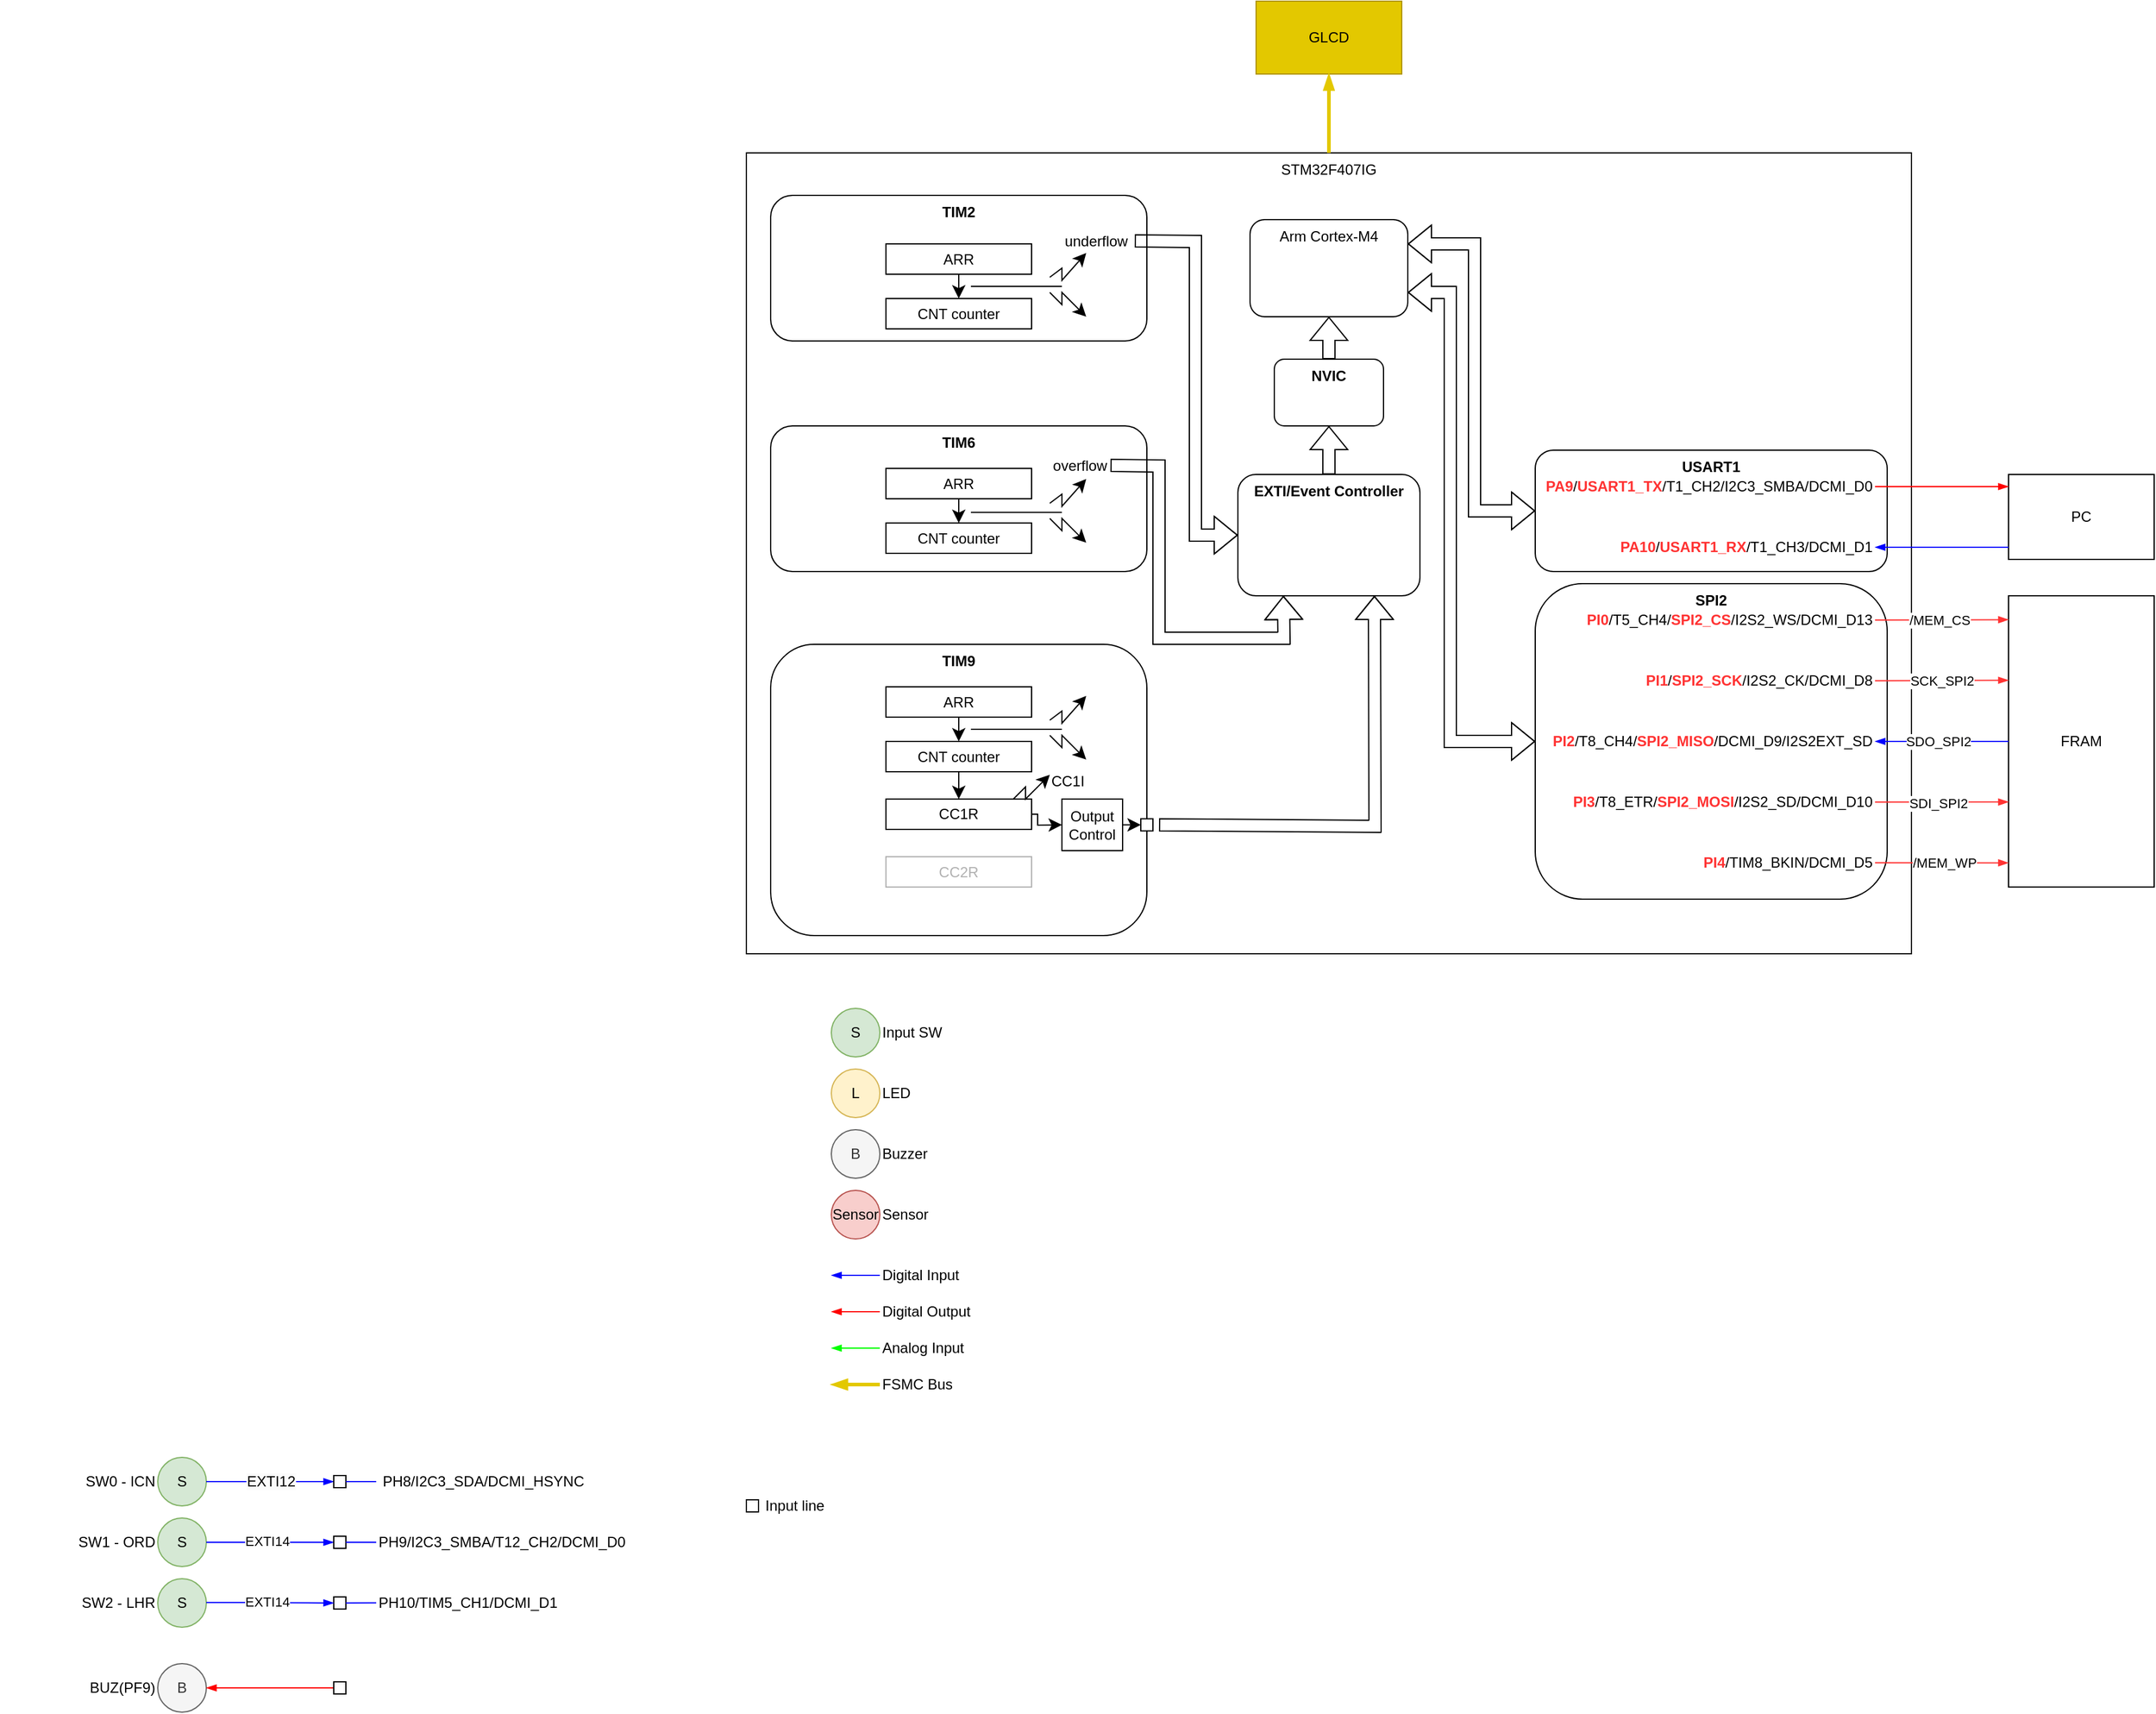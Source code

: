 <mxfile version="26.0.16">
  <diagram name="페이지-1" id="fjqU5QIZl5TdOxQiuKJ3">
    <mxGraphModel dx="823" dy="1098" grid="1" gridSize="10" guides="1" tooltips="1" connect="1" arrows="1" fold="1" page="0" pageScale="1" pageWidth="827" pageHeight="1169" math="0" shadow="0">
      <root>
        <mxCell id="0" />
        <mxCell id="1" parent="0" />
        <mxCell id="0OC_UPuJi5IhQhGMqLo2-111" value="STM32F407IG" style="rounded=0;whiteSpace=wrap;html=1;verticalAlign=top;" vertex="1" parent="1">
          <mxGeometry x="250" y="115" width="960" height="660" as="geometry" />
        </mxCell>
        <mxCell id="0OC_UPuJi5IhQhGMqLo2-112" value="GLCD" style="rounded=0;whiteSpace=wrap;html=1;fillColor=#e3c800;strokeColor=#B09500;fontColor=#000000;" vertex="1" parent="1">
          <mxGeometry x="670" y="-10" width="120" height="60" as="geometry" />
        </mxCell>
        <mxCell id="0OC_UPuJi5IhQhGMqLo2-115" value="B" style="ellipse;whiteSpace=wrap;html=1;aspect=fixed;direction=south;fillColor=#f5f5f5;strokeColor=#666666;fontColor=#333333;" vertex="1" parent="1">
          <mxGeometry x="-235" y="1360" width="40" height="40" as="geometry" />
        </mxCell>
        <mxCell id="0OC_UPuJi5IhQhGMqLo2-116" value="BUZ(PF9)" style="text;html=1;align=right;verticalAlign=middle;whiteSpace=wrap;rounded=0;" vertex="1" parent="1">
          <mxGeometry x="-365" y="1365" width="130" height="30" as="geometry" />
        </mxCell>
        <mxCell id="0OC_UPuJi5IhQhGMqLo2-117" value="S" style="ellipse;whiteSpace=wrap;html=1;aspect=fixed;direction=south;fillColor=#d5e8d4;strokeColor=#82b366;" vertex="1" parent="1">
          <mxGeometry x="320" y="820" width="40" height="40" as="geometry" />
        </mxCell>
        <mxCell id="0OC_UPuJi5IhQhGMqLo2-118" value="L" style="ellipse;whiteSpace=wrap;html=1;aspect=fixed;direction=south;fillColor=#fff2cc;strokeColor=#d6b656;" vertex="1" parent="1">
          <mxGeometry x="320" y="870" width="40" height="40" as="geometry" />
        </mxCell>
        <mxCell id="0OC_UPuJi5IhQhGMqLo2-119" value="B" style="ellipse;whiteSpace=wrap;html=1;aspect=fixed;direction=south;fillColor=#f5f5f5;strokeColor=#666666;fontColor=#333333;" vertex="1" parent="1">
          <mxGeometry x="320" y="920" width="40" height="40" as="geometry" />
        </mxCell>
        <mxCell id="0OC_UPuJi5IhQhGMqLo2-120" value="Buzzer" style="text;html=1;align=left;verticalAlign=middle;whiteSpace=wrap;rounded=0;" vertex="1" parent="1">
          <mxGeometry x="360" y="925" width="130" height="30" as="geometry" />
        </mxCell>
        <mxCell id="0OC_UPuJi5IhQhGMqLo2-121" value="LED" style="text;html=1;align=left;verticalAlign=middle;whiteSpace=wrap;rounded=0;" vertex="1" parent="1">
          <mxGeometry x="360" y="875" width="130" height="30" as="geometry" />
        </mxCell>
        <mxCell id="0OC_UPuJi5IhQhGMqLo2-122" value="Input SW" style="text;html=1;align=left;verticalAlign=middle;whiteSpace=wrap;rounded=0;" vertex="1" parent="1">
          <mxGeometry x="360" y="825" width="130" height="30" as="geometry" />
        </mxCell>
        <mxCell id="0OC_UPuJi5IhQhGMqLo2-123" value="" style="endArrow=blockThin;html=1;rounded=0;exitX=0;exitY=0.5;exitDx=0;exitDy=0;endFill=1;strokeColor=#0000FF;entryX=1;entryY=0.841;entryDx=0;entryDy=0;entryPerimeter=0;" edge="1" parent="1" source="0OC_UPuJi5IhQhGMqLo2-125">
          <mxGeometry width="50" height="50" relative="1" as="geometry">
            <mxPoint x="400" y="1040" as="sourcePoint" />
            <mxPoint x="320" y="1040" as="targetPoint" />
          </mxGeometry>
        </mxCell>
        <mxCell id="0OC_UPuJi5IhQhGMqLo2-124" value="" style="endArrow=blockThin;html=1;rounded=0;exitX=0;exitY=0.5;exitDx=0;exitDy=0;entryX=1;entryY=0.949;entryDx=0;entryDy=0;entryPerimeter=0;endFill=1;strokeColor=#FF0000;fillColor=#e51400;" edge="1" parent="1" source="0OC_UPuJi5IhQhGMqLo2-126">
          <mxGeometry width="50" height="50" relative="1" as="geometry">
            <mxPoint x="400" y="1070" as="sourcePoint" />
            <mxPoint x="320" y="1070" as="targetPoint" />
          </mxGeometry>
        </mxCell>
        <mxCell id="0OC_UPuJi5IhQhGMqLo2-125" value="Digital Input" style="text;html=1;align=left;verticalAlign=middle;whiteSpace=wrap;rounded=0;" vertex="1" parent="1">
          <mxGeometry x="360" y="1030" width="130" height="20" as="geometry" />
        </mxCell>
        <mxCell id="0OC_UPuJi5IhQhGMqLo2-126" value="Digital Output" style="text;html=1;align=left;verticalAlign=middle;whiteSpace=wrap;rounded=0;" vertex="1" parent="1">
          <mxGeometry x="360" y="1060" width="130" height="20" as="geometry" />
        </mxCell>
        <mxCell id="0OC_UPuJi5IhQhGMqLo2-127" value="S" style="ellipse;whiteSpace=wrap;html=1;aspect=fixed;direction=south;fillColor=#d5e8d4;strokeColor=#82b366;" vertex="1" parent="1">
          <mxGeometry x="-235" y="1240" width="40" height="40" as="geometry" />
        </mxCell>
        <mxCell id="0OC_UPuJi5IhQhGMqLo2-128" value="S" style="ellipse;whiteSpace=wrap;html=1;aspect=fixed;direction=south;fillColor=#d5e8d4;strokeColor=#82b366;" vertex="1" parent="1">
          <mxGeometry x="-235" y="1190" width="40" height="40" as="geometry" />
        </mxCell>
        <mxCell id="0OC_UPuJi5IhQhGMqLo2-129" value="SW0 - ICN" style="text;html=1;align=right;verticalAlign=middle;whiteSpace=wrap;rounded=0;" vertex="1" parent="1">
          <mxGeometry x="-365" y="1195" width="130" height="30" as="geometry" />
        </mxCell>
        <mxCell id="0OC_UPuJi5IhQhGMqLo2-130" value="SW1 - ORD" style="text;html=1;align=right;verticalAlign=middle;whiteSpace=wrap;rounded=0;" vertex="1" parent="1">
          <mxGeometry x="-365" y="1245" width="130" height="30" as="geometry" />
        </mxCell>
        <mxCell id="0OC_UPuJi5IhQhGMqLo2-131" value="Sensor" style="ellipse;whiteSpace=wrap;html=1;aspect=fixed;direction=south;fillColor=#f8cecc;strokeColor=#b85450;" vertex="1" parent="1">
          <mxGeometry x="320" y="970" width="40" height="40" as="geometry" />
        </mxCell>
        <mxCell id="0OC_UPuJi5IhQhGMqLo2-132" value="Sensor" style="text;html=1;align=left;verticalAlign=middle;whiteSpace=wrap;rounded=0;" vertex="1" parent="1">
          <mxGeometry x="360" y="975" width="130" height="30" as="geometry" />
        </mxCell>
        <mxCell id="0OC_UPuJi5IhQhGMqLo2-135" value="" style="endArrow=blockThin;html=1;rounded=0;exitX=0;exitY=0.5;exitDx=0;exitDy=0;endFill=1;strokeColor=#00FF00;entryX=1;entryY=0.841;entryDx=0;entryDy=0;entryPerimeter=0;" edge="1" parent="1" source="0OC_UPuJi5IhQhGMqLo2-136">
          <mxGeometry width="50" height="50" relative="1" as="geometry">
            <mxPoint x="400" y="1100" as="sourcePoint" />
            <mxPoint x="320" y="1100" as="targetPoint" />
          </mxGeometry>
        </mxCell>
        <mxCell id="0OC_UPuJi5IhQhGMqLo2-136" value="Analog Input" style="text;html=1;align=left;verticalAlign=middle;whiteSpace=wrap;rounded=0;" vertex="1" parent="1">
          <mxGeometry x="360" y="1090" width="130" height="20" as="geometry" />
        </mxCell>
        <mxCell id="0OC_UPuJi5IhQhGMqLo2-139" value="PC" style="rounded=0;whiteSpace=wrap;html=1;" vertex="1" parent="1">
          <mxGeometry x="1290" y="380" width="120" height="70" as="geometry" />
        </mxCell>
        <mxCell id="0OC_UPuJi5IhQhGMqLo2-140" value="FSMC Bus" style="text;html=1;align=left;verticalAlign=middle;whiteSpace=wrap;rounded=0;" vertex="1" parent="1">
          <mxGeometry x="360" y="1120" width="130" height="20" as="geometry" />
        </mxCell>
        <mxCell id="0OC_UPuJi5IhQhGMqLo2-141" value="" style="endArrow=blockThin;html=1;rounded=0;endFill=1;strokeColor=light-dark(#e3c800, #575700);strokeWidth=3;exitX=0.5;exitY=0;exitDx=0;exitDy=0;entryX=0.5;entryY=1;entryDx=0;entryDy=0;" edge="1" parent="1" source="0OC_UPuJi5IhQhGMqLo2-111" target="0OC_UPuJi5IhQhGMqLo2-112">
          <mxGeometry width="50" height="50" relative="1" as="geometry">
            <mxPoint x="570" y="320" as="sourcePoint" />
            <mxPoint x="610" y="270" as="targetPoint" />
          </mxGeometry>
        </mxCell>
        <mxCell id="0OC_UPuJi5IhQhGMqLo2-142" value="" style="endArrow=blockThin;html=1;rounded=0;endFill=1;strokeColor=light-dark(#e3c800, #575700);strokeWidth=3;exitX=0;exitY=0.5;exitDx=0;exitDy=0;" edge="1" parent="1" source="0OC_UPuJi5IhQhGMqLo2-140">
          <mxGeometry width="50" height="50" relative="1" as="geometry">
            <mxPoint x="320" y="1189" as="sourcePoint" />
            <mxPoint x="320" y="1130" as="targetPoint" />
          </mxGeometry>
        </mxCell>
        <mxCell id="0OC_UPuJi5IhQhGMqLo2-143" value="FRAM" style="rounded=0;whiteSpace=wrap;html=1;" vertex="1" parent="1">
          <mxGeometry x="1290" y="480" width="120" height="240" as="geometry" />
        </mxCell>
        <mxCell id="0OC_UPuJi5IhQhGMqLo2-144" value="Arm Cortex-M4" style="rounded=1;whiteSpace=wrap;html=1;verticalAlign=top;" vertex="1" parent="1">
          <mxGeometry x="665" y="170" width="130" height="80" as="geometry" />
        </mxCell>
        <mxCell id="0OC_UPuJi5IhQhGMqLo2-145" value="SPI2" style="rounded=1;whiteSpace=wrap;html=1;verticalAlign=top;fontStyle=1" vertex="1" parent="1">
          <mxGeometry x="900" y="470" width="290" height="260" as="geometry" />
        </mxCell>
        <mxCell id="0OC_UPuJi5IhQhGMqLo2-146" value="&lt;b&gt;&lt;font style=&quot;color: rgb(255, 51, 51);&quot;&gt;PI0&lt;/font&gt;&lt;/b&gt;/T5_CH4/&lt;b&gt;&lt;font style=&quot;color: rgb(255, 51, 51);&quot;&gt;SPI2_CS&lt;/font&gt;&lt;/b&gt;/I2S2_WS/DCMI_D13" style="text;html=1;align=right;verticalAlign=middle;whiteSpace=wrap;rounded=0;" vertex="1" parent="1">
          <mxGeometry x="900" y="485" width="280" height="30" as="geometry" />
        </mxCell>
        <mxCell id="0OC_UPuJi5IhQhGMqLo2-147" value="&lt;b&gt;&lt;font style=&quot;color: rgb(255, 51, 51);&quot;&gt;PI1&lt;/font&gt;&lt;/b&gt;/&lt;b&gt;&lt;font style=&quot;color: rgb(255, 51, 51);&quot;&gt;SPI2_SCK&lt;/font&gt;&lt;/b&gt;/I2S2_CK/DCMI_D8" style="text;html=1;align=right;verticalAlign=middle;whiteSpace=wrap;rounded=0;" vertex="1" parent="1">
          <mxGeometry x="900" y="535" width="280" height="30" as="geometry" />
        </mxCell>
        <mxCell id="0OC_UPuJi5IhQhGMqLo2-148" value="&lt;b&gt;&lt;font style=&quot;color: rgb(255, 51, 51);&quot;&gt;PI2&lt;/font&gt;&lt;/b&gt;/T8_CH4/&lt;b&gt;&lt;font style=&quot;color: rgb(255, 51, 51);&quot;&gt;SPI2_MISO&lt;/font&gt;&lt;/b&gt;/DCMI_D9/I2S2EXT_SD" style="text;html=1;align=right;verticalAlign=middle;whiteSpace=wrap;rounded=0;" vertex="1" parent="1">
          <mxGeometry x="900" y="585" width="280" height="30" as="geometry" />
        </mxCell>
        <mxCell id="0OC_UPuJi5IhQhGMqLo2-149" value="&lt;b&gt;&lt;font style=&quot;color: rgb(255, 51, 51);&quot;&gt;PI3&lt;/font&gt;&lt;/b&gt;/T8_ETR/&lt;b&gt;&lt;font style=&quot;color: rgb(255, 51, 51);&quot;&gt;SPI2_MOSI&lt;/font&gt;&lt;/b&gt;/I2S2_SD/DCMI_D10" style="text;html=1;align=right;verticalAlign=middle;whiteSpace=wrap;rounded=0;" vertex="1" parent="1">
          <mxGeometry x="900" y="635" width="280" height="30" as="geometry" />
        </mxCell>
        <mxCell id="0OC_UPuJi5IhQhGMqLo2-150" value="&lt;b&gt;&lt;font style=&quot;color: rgb(255, 51, 51);&quot;&gt;PI4&lt;/font&gt;&lt;/b&gt;/TIM8_BKIN/DCMI_D5" style="text;html=1;align=right;verticalAlign=middle;whiteSpace=wrap;rounded=0;" vertex="1" parent="1">
          <mxGeometry x="900" y="685" width="280" height="30" as="geometry" />
        </mxCell>
        <mxCell id="0OC_UPuJi5IhQhGMqLo2-151" value="" style="shape=flexArrow;endArrow=classic;startArrow=classic;html=1;rounded=0;entryX=0;entryY=0.5;entryDx=0;entryDy=0;exitX=1;exitY=0.75;exitDx=0;exitDy=0;" edge="1" parent="1" source="0OC_UPuJi5IhQhGMqLo2-144" target="0OC_UPuJi5IhQhGMqLo2-145">
          <mxGeometry width="100" height="100" relative="1" as="geometry">
            <mxPoint x="820" y="620" as="sourcePoint" />
            <mxPoint x="770" y="550" as="targetPoint" />
            <Array as="points">
              <mxPoint x="830" y="230" />
              <mxPoint x="830" y="600" />
            </Array>
          </mxGeometry>
        </mxCell>
        <mxCell id="0OC_UPuJi5IhQhGMqLo2-152" value="TIM6" style="rounded=1;whiteSpace=wrap;html=1;verticalAlign=top;fontStyle=1" vertex="1" parent="1">
          <mxGeometry x="270" y="340" width="310" height="120" as="geometry" />
        </mxCell>
        <mxCell id="0OC_UPuJi5IhQhGMqLo2-155" value="" style="endArrow=blockThin;html=1;rounded=0;exitX=0;exitY=0.5;exitDx=0;exitDy=0;endFill=1;strokeColor=#FF0000;fillColor=#e51400;entryX=0.5;entryY=0;entryDx=0;entryDy=0;" edge="1" parent="1" source="0OC_UPuJi5IhQhGMqLo2-210" target="0OC_UPuJi5IhQhGMqLo2-115">
          <mxGeometry width="50" height="50" relative="1" as="geometry">
            <mxPoint x="-25" y="1379.76" as="sourcePoint" />
            <mxPoint x="-155" y="1380.1" as="targetPoint" />
          </mxGeometry>
        </mxCell>
        <mxCell id="0OC_UPuJi5IhQhGMqLo2-156" value="" style="endArrow=blockThin;html=1;rounded=0;exitX=0.5;exitY=0;exitDx=0;exitDy=0;endFill=1;strokeColor=#0000FF;entryX=0;entryY=0.5;entryDx=0;entryDy=0;" edge="1" parent="1" source="0OC_UPuJi5IhQhGMqLo2-128" target="0OC_UPuJi5IhQhGMqLo2-188">
          <mxGeometry width="50" height="50" relative="1" as="geometry">
            <mxPoint x="-15" y="1224.52" as="sourcePoint" />
            <mxPoint x="-95" y="1200" as="targetPoint" />
          </mxGeometry>
        </mxCell>
        <mxCell id="0OC_UPuJi5IhQhGMqLo2-157" value="&lt;span style=&quot;font-size: 12px; text-align: right; text-wrap-mode: wrap; background-color: rgb(251, 251, 251);&quot;&gt;EXTI12&lt;/span&gt;" style="edgeLabel;html=1;align=center;verticalAlign=middle;resizable=0;points=[];" vertex="1" connectable="0" parent="0OC_UPuJi5IhQhGMqLo2-156">
          <mxGeometry x="-0.031" relative="1" as="geometry">
            <mxPoint x="2" as="offset" />
          </mxGeometry>
        </mxCell>
        <mxCell id="0OC_UPuJi5IhQhGMqLo2-158" value="TIM2" style="rounded=1;whiteSpace=wrap;html=1;verticalAlign=top;fontStyle=1" vertex="1" parent="1">
          <mxGeometry x="270" y="150" width="310" height="120" as="geometry" />
        </mxCell>
        <mxCell id="0OC_UPuJi5IhQhGMqLo2-160" value="" style="endArrow=none;html=1;rounded=0;endFill=1;strokeColor=#FF3333;entryX=1;entryY=0.5;entryDx=0;entryDy=0;startFill=1;startArrow=blockThin;exitX=0;exitY=0.082;exitDx=0;exitDy=0;exitPerimeter=0;" edge="1" parent="1" source="0OC_UPuJi5IhQhGMqLo2-143" target="0OC_UPuJi5IhQhGMqLo2-146">
          <mxGeometry width="50" height="50" relative="1" as="geometry">
            <mxPoint x="1220" y="500" as="sourcePoint" />
            <mxPoint x="1140" y="499.72" as="targetPoint" />
          </mxGeometry>
        </mxCell>
        <mxCell id="0OC_UPuJi5IhQhGMqLo2-161" value="/MEM_CS" style="edgeLabel;html=1;align=center;verticalAlign=middle;resizable=0;points=[];" vertex="1" connectable="0" parent="0OC_UPuJi5IhQhGMqLo2-160">
          <mxGeometry x="0.184" y="-1" relative="1" as="geometry">
            <mxPoint x="8" y="1" as="offset" />
          </mxGeometry>
        </mxCell>
        <mxCell id="0OC_UPuJi5IhQhGMqLo2-162" value="" style="endArrow=none;html=1;rounded=0;endFill=1;strokeColor=#FF3333;entryX=1;entryY=0.5;entryDx=0;entryDy=0;startArrow=blockThin;startFill=1;exitX=0;exitY=0.29;exitDx=0;exitDy=0;exitPerimeter=0;" edge="1" parent="1" source="0OC_UPuJi5IhQhGMqLo2-143" target="0OC_UPuJi5IhQhGMqLo2-147">
          <mxGeometry width="50" height="50" relative="1" as="geometry">
            <mxPoint x="1220" y="549.82" as="sourcePoint" />
            <mxPoint x="1140" y="549.71" as="targetPoint" />
          </mxGeometry>
        </mxCell>
        <mxCell id="0OC_UPuJi5IhQhGMqLo2-163" value="SCK_SPI2" style="edgeLabel;html=1;align=center;verticalAlign=middle;resizable=0;points=[];" vertex="1" connectable="0" parent="0OC_UPuJi5IhQhGMqLo2-162">
          <mxGeometry x="0.064" y="1" relative="1" as="geometry">
            <mxPoint x="3" y="-1" as="offset" />
          </mxGeometry>
        </mxCell>
        <mxCell id="0OC_UPuJi5IhQhGMqLo2-164" value="" style="endArrow=none;html=1;rounded=0;endFill=1;strokeColor=#FF3333;entryX=1;entryY=0.5;entryDx=0;entryDy=0;startFill=1;startArrow=blockThin;exitX=0;exitY=0.708;exitDx=0;exitDy=0;exitPerimeter=0;" edge="1" parent="1" source="0OC_UPuJi5IhQhGMqLo2-143" target="0OC_UPuJi5IhQhGMqLo2-149">
          <mxGeometry width="50" height="50" relative="1" as="geometry">
            <mxPoint x="1220" y="649.91" as="sourcePoint" />
            <mxPoint x="1140" y="649.8" as="targetPoint" />
          </mxGeometry>
        </mxCell>
        <mxCell id="0OC_UPuJi5IhQhGMqLo2-165" value="SDI_SPI2" style="edgeLabel;html=1;align=center;verticalAlign=middle;resizable=0;points=[];" vertex="1" connectable="0" parent="0OC_UPuJi5IhQhGMqLo2-164">
          <mxGeometry x="0.064" y="1" relative="1" as="geometry">
            <mxPoint as="offset" />
          </mxGeometry>
        </mxCell>
        <mxCell id="0OC_UPuJi5IhQhGMqLo2-166" value="" style="endArrow=none;html=1;rounded=0;endFill=1;strokeColor=#FF3333;entryX=1;entryY=0.5;entryDx=0;entryDy=0;startArrow=blockThin;startFill=1;exitX=0;exitY=0.917;exitDx=0;exitDy=0;exitPerimeter=0;" edge="1" parent="1" source="0OC_UPuJi5IhQhGMqLo2-143" target="0OC_UPuJi5IhQhGMqLo2-150">
          <mxGeometry width="50" height="50" relative="1" as="geometry">
            <mxPoint x="1220" y="699.91" as="sourcePoint" />
            <mxPoint x="1140" y="699.8" as="targetPoint" />
          </mxGeometry>
        </mxCell>
        <mxCell id="0OC_UPuJi5IhQhGMqLo2-167" value="/MEM_WP" style="edgeLabel;html=1;align=center;verticalAlign=middle;resizable=0;points=[];" vertex="1" connectable="0" parent="0OC_UPuJi5IhQhGMqLo2-166">
          <mxGeometry x="-0.04" y="2" relative="1" as="geometry">
            <mxPoint y="-2" as="offset" />
          </mxGeometry>
        </mxCell>
        <mxCell id="0OC_UPuJi5IhQhGMqLo2-168" value="" style="endArrow=blockThin;html=1;rounded=0;endFill=1;strokeColor=#0000FF;entryX=1;entryY=0.5;entryDx=0;entryDy=0;exitX=0;exitY=0.5;exitDx=0;exitDy=0;" edge="1" parent="1" source="0OC_UPuJi5IhQhGMqLo2-143" target="0OC_UPuJi5IhQhGMqLo2-148">
          <mxGeometry width="50" height="50" relative="1" as="geometry">
            <mxPoint x="1220" y="599.91" as="sourcePoint" />
            <mxPoint x="1140" y="599.8" as="targetPoint" />
          </mxGeometry>
        </mxCell>
        <mxCell id="0OC_UPuJi5IhQhGMqLo2-169" value="SDO_SPI2" style="edgeLabel;html=1;align=center;verticalAlign=middle;resizable=0;points=[];" vertex="1" connectable="0" parent="0OC_UPuJi5IhQhGMqLo2-168">
          <mxGeometry x="0.202" y="-1" relative="1" as="geometry">
            <mxPoint x="8" y="1" as="offset" />
          </mxGeometry>
        </mxCell>
        <mxCell id="0OC_UPuJi5IhQhGMqLo2-176" value="USART1" style="rounded=1;whiteSpace=wrap;html=1;verticalAlign=top;fontStyle=1" vertex="1" parent="1">
          <mxGeometry x="900" y="360" width="290" height="100" as="geometry" />
        </mxCell>
        <mxCell id="0OC_UPuJi5IhQhGMqLo2-177" value="&lt;b&gt;&lt;font style=&quot;color: rgb(255, 51, 51);&quot;&gt;PA9&lt;/font&gt;&lt;/b&gt;/&lt;b&gt;&lt;font style=&quot;color: rgb(255, 51, 51);&quot;&gt;USART1_TX&lt;/font&gt;&lt;/b&gt;/T1_CH2/I2C3_SMBA/DCMI_D0" style="text;html=1;align=right;verticalAlign=middle;whiteSpace=wrap;rounded=0;" vertex="1" parent="1">
          <mxGeometry x="900" y="375" width="280" height="30" as="geometry" />
        </mxCell>
        <mxCell id="0OC_UPuJi5IhQhGMqLo2-178" value="&lt;b&gt;&lt;font style=&quot;color: rgb(255, 51, 51);&quot;&gt;PA10&lt;/font&gt;&lt;/b&gt;/&lt;b&gt;&lt;font style=&quot;color: rgb(255, 51, 51);&quot;&gt;USART1_RX&lt;/font&gt;&lt;/b&gt;/T1_CH3/DCMI_D1" style="text;html=1;align=right;verticalAlign=middle;whiteSpace=wrap;rounded=0;" vertex="1" parent="1">
          <mxGeometry x="900" y="425" width="280" height="30" as="geometry" />
        </mxCell>
        <mxCell id="0OC_UPuJi5IhQhGMqLo2-179" value="" style="endArrow=blockThin;html=1;rounded=0;endFill=1;strokeColor=#0000FF;entryX=1;entryY=0.5;entryDx=0;entryDy=0;exitX=0;exitY=0.857;exitDx=0;exitDy=0;exitPerimeter=0;" edge="1" parent="1" source="0OC_UPuJi5IhQhGMqLo2-139" target="0OC_UPuJi5IhQhGMqLo2-178">
          <mxGeometry width="50" height="50" relative="1" as="geometry">
            <mxPoint x="1220" y="440.11" as="sourcePoint" />
            <mxPoint x="1140" y="440" as="targetPoint" />
          </mxGeometry>
        </mxCell>
        <mxCell id="0OC_UPuJi5IhQhGMqLo2-180" value="" style="endArrow=blockThin;html=1;rounded=0;endFill=1;strokeColor=#FF0000;fillColor=#e51400;exitX=1;exitY=0.5;exitDx=0;exitDy=0;entryX=0;entryY=0.143;entryDx=0;entryDy=0;entryPerimeter=0;" edge="1" parent="1" source="0OC_UPuJi5IhQhGMqLo2-177" target="0OC_UPuJi5IhQhGMqLo2-139">
          <mxGeometry width="50" height="50" relative="1" as="geometry">
            <mxPoint x="1150" y="393" as="sourcePoint" />
            <mxPoint x="1220" y="390" as="targetPoint" />
          </mxGeometry>
        </mxCell>
        <mxCell id="0OC_UPuJi5IhQhGMqLo2-181" value="" style="shape=flexArrow;endArrow=classic;startArrow=classic;html=1;rounded=0;entryX=0;entryY=0.5;entryDx=0;entryDy=0;exitX=1;exitY=0.25;exitDx=0;exitDy=0;" edge="1" parent="1" source="0OC_UPuJi5IhQhGMqLo2-144" target="0OC_UPuJi5IhQhGMqLo2-176">
          <mxGeometry width="100" height="100" relative="1" as="geometry">
            <mxPoint x="773" y="260" as="sourcePoint" />
            <mxPoint x="870" y="610" as="targetPoint" />
            <Array as="points">
              <mxPoint x="850" y="190" />
              <mxPoint x="850" y="410" />
            </Array>
          </mxGeometry>
        </mxCell>
        <mxCell id="0OC_UPuJi5IhQhGMqLo2-187" value="EXTI/Event Controller" style="rounded=1;whiteSpace=wrap;html=1;verticalAlign=top;fontStyle=1" vertex="1" parent="1">
          <mxGeometry x="655" y="380" width="150" height="100" as="geometry" />
        </mxCell>
        <mxCell id="0OC_UPuJi5IhQhGMqLo2-188" value="" style="rounded=0;whiteSpace=wrap;html=1;" vertex="1" parent="1">
          <mxGeometry x="-90" y="1205" width="10" height="10" as="geometry" />
        </mxCell>
        <mxCell id="0OC_UPuJi5IhQhGMqLo2-189" value="" style="endArrow=blockThin;html=1;rounded=0;exitX=0.5;exitY=0;exitDx=0;exitDy=0;endFill=1;strokeColor=#0000FF;entryX=0;entryY=0.5;entryDx=0;entryDy=0;" edge="1" parent="1" source="0OC_UPuJi5IhQhGMqLo2-127" target="0OC_UPuJi5IhQhGMqLo2-191">
          <mxGeometry width="50" height="50" relative="1" as="geometry">
            <mxPoint x="-195" y="1260" as="sourcePoint" />
            <mxPoint x="-55" y="1260" as="targetPoint" />
            <Array as="points">
              <mxPoint x="-165" y="1260" />
            </Array>
          </mxGeometry>
        </mxCell>
        <mxCell id="0OC_UPuJi5IhQhGMqLo2-190" value="EXTI14" style="edgeLabel;html=1;align=center;verticalAlign=middle;resizable=0;points=[];" vertex="1" connectable="0" parent="0OC_UPuJi5IhQhGMqLo2-189">
          <mxGeometry x="-0.059" y="1" relative="1" as="geometry">
            <mxPoint as="offset" />
          </mxGeometry>
        </mxCell>
        <mxCell id="0OC_UPuJi5IhQhGMqLo2-191" value="" style="rounded=0;whiteSpace=wrap;html=1;" vertex="1" parent="1">
          <mxGeometry x="-90" y="1255" width="10" height="10" as="geometry" />
        </mxCell>
        <mxCell id="0OC_UPuJi5IhQhGMqLo2-195" value="" style="endArrow=none;html=1;rounded=0;exitX=1;exitY=0.5;exitDx=0;exitDy=0;endFill=1;strokeColor=#0000FF;entryX=0;entryY=0.5;entryDx=0;entryDy=0;startFill=0;" edge="1" parent="1" source="0OC_UPuJi5IhQhGMqLo2-188">
          <mxGeometry width="50" height="50" relative="1" as="geometry">
            <mxPoint x="-185" y="1220" as="sourcePoint" />
            <mxPoint x="-55" y="1210" as="targetPoint" />
          </mxGeometry>
        </mxCell>
        <mxCell id="0OC_UPuJi5IhQhGMqLo2-196" value="" style="endArrow=none;html=1;rounded=0;exitX=1;exitY=0.5;exitDx=0;exitDy=0;endFill=1;strokeColor=#0000FF;entryX=0;entryY=0.5;entryDx=0;entryDy=0;startFill=0;" edge="1" parent="1" source="0OC_UPuJi5IhQhGMqLo2-191">
          <mxGeometry width="50" height="50" relative="1" as="geometry">
            <mxPoint x="-70" y="1220" as="sourcePoint" />
            <mxPoint x="-55" y="1260" as="targetPoint" />
          </mxGeometry>
        </mxCell>
        <mxCell id="0OC_UPuJi5IhQhGMqLo2-199" value="" style="rounded=0;whiteSpace=wrap;html=1;" vertex="1" parent="1">
          <mxGeometry x="250" y="1225" width="10" height="10" as="geometry" />
        </mxCell>
        <mxCell id="0OC_UPuJi5IhQhGMqLo2-200" value="Input line" style="text;html=1;align=center;verticalAlign=middle;whiteSpace=wrap;rounded=0;" vertex="1" parent="1">
          <mxGeometry x="260" y="1215" width="60" height="30" as="geometry" />
        </mxCell>
        <mxCell id="0OC_UPuJi5IhQhGMqLo2-201" value="NVIC" style="rounded=1;whiteSpace=wrap;html=1;verticalAlign=top;fontStyle=1" vertex="1" parent="1">
          <mxGeometry x="685" y="285" width="90" height="55" as="geometry" />
        </mxCell>
        <mxCell id="0OC_UPuJi5IhQhGMqLo2-208" value="" style="shape=flexArrow;endArrow=classic;startArrow=none;html=1;rounded=0;entryX=0.5;entryY=1;entryDx=0;entryDy=0;exitX=0.5;exitY=0;exitDx=0;exitDy=0;startFill=0;" edge="1" parent="1" source="0OC_UPuJi5IhQhGMqLo2-201" target="0OC_UPuJi5IhQhGMqLo2-144">
          <mxGeometry width="100" height="100" relative="1" as="geometry">
            <mxPoint x="699" y="425" as="sourcePoint" />
            <mxPoint x="691" y="355" as="targetPoint" />
            <Array as="points" />
          </mxGeometry>
        </mxCell>
        <mxCell id="0OC_UPuJi5IhQhGMqLo2-210" value="" style="rounded=0;whiteSpace=wrap;html=1;" vertex="1" parent="1">
          <mxGeometry x="-90" y="1375" width="10" height="10" as="geometry" />
        </mxCell>
        <mxCell id="0OC_UPuJi5IhQhGMqLo2-213" value="" style="rounded=0;whiteSpace=wrap;html=1;" vertex="1" parent="1">
          <mxGeometry x="-90" y="1305" width="10" height="10" as="geometry" />
        </mxCell>
        <mxCell id="0OC_UPuJi5IhQhGMqLo2-214" value="TIM9" style="rounded=1;whiteSpace=wrap;html=1;verticalAlign=top;fontStyle=1" vertex="1" parent="1">
          <mxGeometry x="270" y="520" width="310" height="240" as="geometry" />
        </mxCell>
        <mxCell id="0OC_UPuJi5IhQhGMqLo2-220" value="S" style="ellipse;whiteSpace=wrap;html=1;aspect=fixed;direction=south;fillColor=#d5e8d4;strokeColor=#82b366;" vertex="1" parent="1">
          <mxGeometry x="-235" y="1290" width="40" height="40" as="geometry" />
        </mxCell>
        <mxCell id="0OC_UPuJi5IhQhGMqLo2-221" value="SW2 - LHR" style="text;html=1;align=right;verticalAlign=middle;whiteSpace=wrap;rounded=0;" vertex="1" parent="1">
          <mxGeometry x="-365" y="1295" width="130" height="30" as="geometry" />
        </mxCell>
        <mxCell id="0OC_UPuJi5IhQhGMqLo2-222" value="&amp;nbsp;PH8/I2C3_SDA/DCMI_HSYNC" style="text;html=1;align=left;verticalAlign=middle;whiteSpace=wrap;rounded=0;" vertex="1" parent="1">
          <mxGeometry x="-55" y="1195" width="290" height="30" as="geometry" />
        </mxCell>
        <mxCell id="0OC_UPuJi5IhQhGMqLo2-223" value=" PH9/I2C3_SMBA/T12_CH2/DCMI_D0" style="text;html=1;align=left;verticalAlign=middle;whiteSpace=wrap;rounded=0;" vertex="1" parent="1">
          <mxGeometry x="-55" y="1245" width="290" height="30" as="geometry" />
        </mxCell>
        <mxCell id="0OC_UPuJi5IhQhGMqLo2-224" value=" PH10/TIM5_CH1/DCMI_D1" style="text;html=1;align=left;verticalAlign=middle;whiteSpace=wrap;rounded=0;" vertex="1" parent="1">
          <mxGeometry x="-55" y="1295" width="290" height="30" as="geometry" />
        </mxCell>
        <mxCell id="0OC_UPuJi5IhQhGMqLo2-225" value="" style="endArrow=blockThin;html=1;rounded=0;exitX=0.5;exitY=0;exitDx=0;exitDy=0;endFill=1;strokeColor=#0000FF;entryX=0;entryY=0.5;entryDx=0;entryDy=0;" edge="1" parent="1" target="0OC_UPuJi5IhQhGMqLo2-213">
          <mxGeometry width="50" height="50" relative="1" as="geometry">
            <mxPoint x="-195" y="1309.6" as="sourcePoint" />
            <mxPoint x="-115" y="1330" as="targetPoint" />
            <Array as="points">
              <mxPoint x="-165" y="1309.6" />
            </Array>
          </mxGeometry>
        </mxCell>
        <mxCell id="0OC_UPuJi5IhQhGMqLo2-226" value="EXTI14" style="edgeLabel;html=1;align=center;verticalAlign=middle;resizable=0;points=[];" vertex="1" connectable="0" parent="0OC_UPuJi5IhQhGMqLo2-225">
          <mxGeometry x="-0.059" y="1" relative="1" as="geometry">
            <mxPoint as="offset" />
          </mxGeometry>
        </mxCell>
        <mxCell id="0OC_UPuJi5IhQhGMqLo2-228" value="" style="endArrow=none;html=1;rounded=0;endFill=1;strokeColor=#0000FF;entryX=0;entryY=0.5;entryDx=0;entryDy=0;startFill=0;exitX=1;exitY=0.5;exitDx=0;exitDy=0;" edge="1" parent="1" source="0OC_UPuJi5IhQhGMqLo2-213">
          <mxGeometry width="50" height="50" relative="1" as="geometry">
            <mxPoint x="-125" y="1330" as="sourcePoint" />
            <mxPoint x="-55" y="1309.84" as="targetPoint" />
          </mxGeometry>
        </mxCell>
        <mxCell id="0OC_UPuJi5IhQhGMqLo2-230" value="" style="shape=flexArrow;endArrow=classic;startArrow=none;html=1;rounded=0;entryX=0.5;entryY=1;entryDx=0;entryDy=0;exitX=0.5;exitY=0;exitDx=0;exitDy=0;startFill=0;" edge="1" parent="1" source="0OC_UPuJi5IhQhGMqLo2-187" target="0OC_UPuJi5IhQhGMqLo2-201">
          <mxGeometry width="100" height="100" relative="1" as="geometry">
            <mxPoint x="730.5" y="378" as="sourcePoint" />
            <mxPoint x="729.5" y="340" as="targetPoint" />
            <Array as="points" />
          </mxGeometry>
        </mxCell>
        <mxCell id="0OC_UPuJi5IhQhGMqLo2-231" value="" style="shape=flexArrow;endArrow=classic;startArrow=none;html=1;rounded=0;entryX=0;entryY=0.5;entryDx=0;entryDy=0;exitX=1;exitY=0.5;exitDx=0;exitDy=0;startFill=0;" edge="1" parent="1" source="0OC_UPuJi5IhQhGMqLo2-260" target="0OC_UPuJi5IhQhGMqLo2-187">
          <mxGeometry width="100" height="100" relative="1" as="geometry">
            <mxPoint x="585" y="420" as="sourcePoint" />
            <mxPoint x="585" y="380" as="targetPoint" />
            <Array as="points">
              <mxPoint x="620" y="188" />
              <mxPoint x="620" y="430" />
            </Array>
          </mxGeometry>
        </mxCell>
        <mxCell id="0OC_UPuJi5IhQhGMqLo2-234" value="" style="shape=flexArrow;endArrow=classic;startArrow=none;html=1;rounded=0;entryX=0.75;entryY=1;entryDx=0;entryDy=0;exitX=1;exitY=0.5;exitDx=0;exitDy=0;startFill=0;" edge="1" parent="1" target="0OC_UPuJi5IhQhGMqLo2-187">
          <mxGeometry width="100" height="100" relative="1" as="geometry">
            <mxPoint x="590" y="668.75" as="sourcePoint" />
            <mxPoint x="772.5" y="480" as="targetPoint" />
            <Array as="points">
              <mxPoint x="768" y="670" />
            </Array>
          </mxGeometry>
        </mxCell>
        <mxCell id="0OC_UPuJi5IhQhGMqLo2-235" value="" style="shape=flexArrow;endArrow=classic;startArrow=none;html=1;rounded=0;entryX=0.25;entryY=1;entryDx=0;entryDy=0;exitX=1;exitY=0.5;exitDx=0;exitDy=0;startFill=0;" edge="1" parent="1" source="0OC_UPuJi5IhQhGMqLo2-267" target="0OC_UPuJi5IhQhGMqLo2-187">
          <mxGeometry width="100" height="100" relative="1" as="geometry">
            <mxPoint x="580" y="477.5" as="sourcePoint" />
            <mxPoint x="768" y="422.5" as="targetPoint" />
            <Array as="points">
              <mxPoint x="590" y="373" />
              <mxPoint x="590" y="515" />
              <mxPoint x="693" y="515" />
            </Array>
          </mxGeometry>
        </mxCell>
        <mxCell id="0OC_UPuJi5IhQhGMqLo2-237" value="" style="rounded=0;whiteSpace=wrap;html=1;" vertex="1" parent="1">
          <mxGeometry x="575" y="663.75" width="10" height="10" as="geometry" />
        </mxCell>
        <mxCell id="0OC_UPuJi5IhQhGMqLo2-245" value="" style="edgeStyle=none;curved=1;rounded=0;orthogonalLoop=1;jettySize=auto;html=1;fontSize=12;startSize=8;endSize=8;entryX=0.5;entryY=0;entryDx=0;entryDy=0;" edge="1" parent="1" source="0OC_UPuJi5IhQhGMqLo2-239" target="0OC_UPuJi5IhQhGMqLo2-240">
          <mxGeometry relative="1" as="geometry" />
        </mxCell>
        <mxCell id="0OC_UPuJi5IhQhGMqLo2-239" value="ARR" style="rounded=0;whiteSpace=wrap;html=1;" vertex="1" parent="1">
          <mxGeometry x="365" y="555" width="120" height="25" as="geometry" />
        </mxCell>
        <mxCell id="0OC_UPuJi5IhQhGMqLo2-243" value="" style="edgeStyle=none;curved=1;rounded=0;orthogonalLoop=1;jettySize=auto;html=1;fontSize=12;startSize=8;endSize=8;entryX=0.5;entryY=0;entryDx=0;entryDy=0;" edge="1" parent="1" source="0OC_UPuJi5IhQhGMqLo2-240" target="0OC_UPuJi5IhQhGMqLo2-241">
          <mxGeometry relative="1" as="geometry" />
        </mxCell>
        <mxCell id="0OC_UPuJi5IhQhGMqLo2-240" value="CNT counter" style="rounded=0;whiteSpace=wrap;html=1;" vertex="1" parent="1">
          <mxGeometry x="365" y="600" width="120" height="25" as="geometry" />
        </mxCell>
        <mxCell id="0OC_UPuJi5IhQhGMqLo2-241" value="CC1R" style="rounded=0;whiteSpace=wrap;html=1;" vertex="1" parent="1">
          <mxGeometry x="365" y="647.5" width="120" height="25" as="geometry" />
        </mxCell>
        <mxCell id="0OC_UPuJi5IhQhGMqLo2-242" value="CC2R" style="rounded=0;whiteSpace=wrap;html=1;textOpacity=30;opacity=30;" vertex="1" parent="1">
          <mxGeometry x="365" y="695" width="120" height="25" as="geometry" />
        </mxCell>
        <mxCell id="0OC_UPuJi5IhQhGMqLo2-247" value="" style="edgeStyle=none;curved=1;rounded=0;orthogonalLoop=1;jettySize=auto;html=1;fontSize=12;startSize=8;endSize=8;entryX=0;entryY=0.5;entryDx=0;entryDy=0;" edge="1" parent="1" source="0OC_UPuJi5IhQhGMqLo2-246" target="0OC_UPuJi5IhQhGMqLo2-237">
          <mxGeometry relative="1" as="geometry" />
        </mxCell>
        <mxCell id="0OC_UPuJi5IhQhGMqLo2-246" value="Output&lt;div&gt;Control&lt;/div&gt;" style="rounded=0;whiteSpace=wrap;html=1;" vertex="1" parent="1">
          <mxGeometry x="510" y="647.5" width="50" height="42.5" as="geometry" />
        </mxCell>
        <mxCell id="0OC_UPuJi5IhQhGMqLo2-250" value="" style="endArrow=classic;html=1;rounded=0;fontSize=12;startSize=8;endSize=8;curved=0;entryX=0;entryY=0.5;entryDx=0;entryDy=0;exitX=1;exitY=0.5;exitDx=0;exitDy=0;" edge="1" parent="1" source="0OC_UPuJi5IhQhGMqLo2-241" target="0OC_UPuJi5IhQhGMqLo2-246">
          <mxGeometry width="50" height="50" relative="1" as="geometry">
            <mxPoint x="450" y="705" as="sourcePoint" />
            <mxPoint x="500" y="655" as="targetPoint" />
            <Array as="points">
              <mxPoint x="490" y="660" />
              <mxPoint x="490" y="669" />
            </Array>
          </mxGeometry>
        </mxCell>
        <mxCell id="0OC_UPuJi5IhQhGMqLo2-251" value="" style="endArrow=classic;html=1;rounded=0;fontSize=12;startSize=8;endSize=8;curved=0;exitX=1;exitY=0.5;exitDx=0;exitDy=0;" edge="1" parent="1">
          <mxGeometry width="50" height="50" relative="1" as="geometry">
            <mxPoint x="470" y="647.5" as="sourcePoint" />
            <mxPoint x="500" y="627.5" as="targetPoint" />
            <Array as="points">
              <mxPoint x="480" y="637.5" />
              <mxPoint x="480" y="647.5" />
            </Array>
          </mxGeometry>
        </mxCell>
        <mxCell id="0OC_UPuJi5IhQhGMqLo2-253" value="CC1I" style="text;html=1;align=center;verticalAlign=middle;whiteSpace=wrap;rounded=0;" vertex="1" parent="1">
          <mxGeometry x="500" y="625" width="30" height="15" as="geometry" />
        </mxCell>
        <mxCell id="0OC_UPuJi5IhQhGMqLo2-254" value="" style="edgeStyle=none;curved=1;rounded=0;orthogonalLoop=1;jettySize=auto;html=1;fontSize=12;startSize=8;endSize=8;entryX=0.5;entryY=0;entryDx=0;entryDy=0;" edge="1" parent="1" source="0OC_UPuJi5IhQhGMqLo2-255" target="0OC_UPuJi5IhQhGMqLo2-257">
          <mxGeometry relative="1" as="geometry" />
        </mxCell>
        <mxCell id="0OC_UPuJi5IhQhGMqLo2-255" value="ARR" style="rounded=0;whiteSpace=wrap;html=1;" vertex="1" parent="1">
          <mxGeometry x="365" y="190" width="120" height="25" as="geometry" />
        </mxCell>
        <mxCell id="0OC_UPuJi5IhQhGMqLo2-257" value="CNT counter" style="rounded=0;whiteSpace=wrap;html=1;" vertex="1" parent="1">
          <mxGeometry x="365" y="235" width="120" height="25" as="geometry" />
        </mxCell>
        <mxCell id="0OC_UPuJi5IhQhGMqLo2-259" value="" style="endArrow=classic;html=1;rounded=0;fontSize=12;startSize=8;endSize=8;curved=0;exitX=1;exitY=0.5;exitDx=0;exitDy=0;" edge="1" parent="1">
          <mxGeometry width="50" height="50" relative="1" as="geometry">
            <mxPoint x="500" y="217.5" as="sourcePoint" />
            <mxPoint x="530" y="197.5" as="targetPoint" />
            <Array as="points">
              <mxPoint x="510" y="210" />
              <mxPoint x="510" y="220" />
            </Array>
          </mxGeometry>
        </mxCell>
        <mxCell id="0OC_UPuJi5IhQhGMqLo2-260" value="underflow&amp;nbsp;" style="text;html=1;align=center;verticalAlign=middle;whiteSpace=wrap;rounded=0;" vertex="1" parent="1">
          <mxGeometry x="510" y="180" width="60" height="15" as="geometry" />
        </mxCell>
        <mxCell id="0OC_UPuJi5IhQhGMqLo2-261" value="" style="edgeStyle=none;curved=1;rounded=0;orthogonalLoop=1;jettySize=auto;html=1;fontSize=12;startSize=8;endSize=8;entryX=0.5;entryY=0;entryDx=0;entryDy=0;" edge="1" parent="1" source="0OC_UPuJi5IhQhGMqLo2-262" target="0OC_UPuJi5IhQhGMqLo2-264">
          <mxGeometry relative="1" as="geometry" />
        </mxCell>
        <mxCell id="0OC_UPuJi5IhQhGMqLo2-262" value="ARR" style="rounded=0;whiteSpace=wrap;html=1;" vertex="1" parent="1">
          <mxGeometry x="365" y="375" width="120" height="25" as="geometry" />
        </mxCell>
        <mxCell id="0OC_UPuJi5IhQhGMqLo2-264" value="CNT counter" style="rounded=0;whiteSpace=wrap;html=1;" vertex="1" parent="1">
          <mxGeometry x="365" y="420" width="120" height="25" as="geometry" />
        </mxCell>
        <mxCell id="0OC_UPuJi5IhQhGMqLo2-267" value="overflow" style="text;html=1;align=center;verticalAlign=middle;whiteSpace=wrap;rounded=0;" vertex="1" parent="1">
          <mxGeometry x="500" y="365" width="50" height="15" as="geometry" />
        </mxCell>
        <mxCell id="0OC_UPuJi5IhQhGMqLo2-268" value="" style="endArrow=classic;html=1;rounded=0;fontSize=12;startSize=8;endSize=8;curved=0;exitX=1;exitY=0.5;exitDx=0;exitDy=0;" edge="1" parent="1">
          <mxGeometry width="50" height="50" relative="1" as="geometry">
            <mxPoint x="500" y="230.0" as="sourcePoint" />
            <mxPoint x="530" y="250.0" as="targetPoint" />
            <Array as="points">
              <mxPoint x="510" y="240" />
              <mxPoint x="510" y="230" />
            </Array>
          </mxGeometry>
        </mxCell>
        <mxCell id="0OC_UPuJi5IhQhGMqLo2-269" value="" style="endArrow=none;html=1;rounded=0;fontSize=12;startSize=8;endSize=8;curved=1;" edge="1" parent="1">
          <mxGeometry width="50" height="50" relative="1" as="geometry">
            <mxPoint x="435" y="225" as="sourcePoint" />
            <mxPoint x="510" y="225" as="targetPoint" />
          </mxGeometry>
        </mxCell>
        <mxCell id="0OC_UPuJi5IhQhGMqLo2-270" value="" style="endArrow=classic;html=1;rounded=0;fontSize=12;startSize=8;endSize=8;curved=0;exitX=1;exitY=0.5;exitDx=0;exitDy=0;" edge="1" parent="1">
          <mxGeometry width="50" height="50" relative="1" as="geometry">
            <mxPoint x="500" y="403.75" as="sourcePoint" />
            <mxPoint x="530" y="383.75" as="targetPoint" />
            <Array as="points">
              <mxPoint x="510" y="396.25" />
              <mxPoint x="510" y="406.25" />
            </Array>
          </mxGeometry>
        </mxCell>
        <mxCell id="0OC_UPuJi5IhQhGMqLo2-271" value="" style="endArrow=classic;html=1;rounded=0;fontSize=12;startSize=8;endSize=8;curved=0;exitX=1;exitY=0.5;exitDx=0;exitDy=0;" edge="1" parent="1">
          <mxGeometry width="50" height="50" relative="1" as="geometry">
            <mxPoint x="500" y="416.25" as="sourcePoint" />
            <mxPoint x="530" y="436.25" as="targetPoint" />
            <Array as="points">
              <mxPoint x="510" y="426.25" />
              <mxPoint x="510" y="416.25" />
            </Array>
          </mxGeometry>
        </mxCell>
        <mxCell id="0OC_UPuJi5IhQhGMqLo2-272" value="" style="endArrow=none;html=1;rounded=0;fontSize=12;startSize=8;endSize=8;curved=1;" edge="1" parent="1">
          <mxGeometry width="50" height="50" relative="1" as="geometry">
            <mxPoint x="435" y="411.25" as="sourcePoint" />
            <mxPoint x="510" y="411.25" as="targetPoint" />
          </mxGeometry>
        </mxCell>
        <mxCell id="0OC_UPuJi5IhQhGMqLo2-273" value="" style="endArrow=classic;html=1;rounded=0;fontSize=12;startSize=8;endSize=8;curved=0;exitX=1;exitY=0.5;exitDx=0;exitDy=0;" edge="1" parent="1">
          <mxGeometry width="50" height="50" relative="1" as="geometry">
            <mxPoint x="500" y="582.5" as="sourcePoint" />
            <mxPoint x="530" y="562.5" as="targetPoint" />
            <Array as="points">
              <mxPoint x="510" y="575" />
              <mxPoint x="510" y="585" />
            </Array>
          </mxGeometry>
        </mxCell>
        <mxCell id="0OC_UPuJi5IhQhGMqLo2-274" value="" style="endArrow=classic;html=1;rounded=0;fontSize=12;startSize=8;endSize=8;curved=0;exitX=1;exitY=0.5;exitDx=0;exitDy=0;" edge="1" parent="1">
          <mxGeometry width="50" height="50" relative="1" as="geometry">
            <mxPoint x="500" y="595.0" as="sourcePoint" />
            <mxPoint x="530" y="615.0" as="targetPoint" />
            <Array as="points">
              <mxPoint x="510" y="605" />
              <mxPoint x="510" y="595" />
            </Array>
          </mxGeometry>
        </mxCell>
        <mxCell id="0OC_UPuJi5IhQhGMqLo2-275" value="" style="endArrow=none;html=1;rounded=0;fontSize=12;startSize=8;endSize=8;curved=1;" edge="1" parent="1">
          <mxGeometry width="50" height="50" relative="1" as="geometry">
            <mxPoint x="435" y="590" as="sourcePoint" />
            <mxPoint x="510" y="590" as="targetPoint" />
          </mxGeometry>
        </mxCell>
      </root>
    </mxGraphModel>
  </diagram>
</mxfile>

